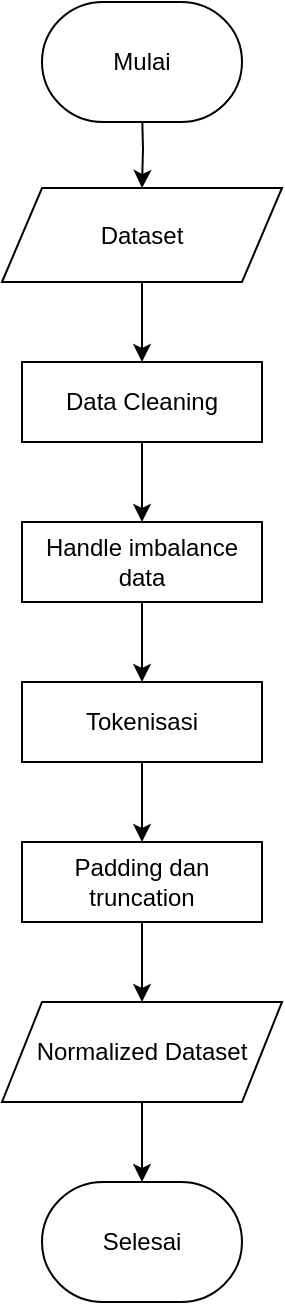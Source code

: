 <mxfile version="24.4.2" type="github">
  <diagram name="Page-1" id="6F5gO69ql-gFi3o_HPh0">
    <mxGraphModel dx="2163" dy="706" grid="1" gridSize="10" guides="1" tooltips="1" connect="1" arrows="1" fold="1" page="1" pageScale="1" pageWidth="850" pageHeight="1100" math="0" shadow="0">
      <root>
        <mxCell id="0" />
        <mxCell id="1" parent="0" />
        <mxCell id="WN4V7itdwWJBg9gGsL8r-30" style="edgeStyle=orthogonalEdgeStyle;rounded=0;orthogonalLoop=1;jettySize=auto;html=1;" edge="1" parent="1">
          <mxGeometry relative="1" as="geometry">
            <mxPoint x="-665" y="103" as="sourcePoint" />
            <mxPoint x="-665" y="143" as="targetPoint" />
          </mxGeometry>
        </mxCell>
        <mxCell id="WN4V7itdwWJBg9gGsL8r-2" value="Selesai" style="fixedSize=1;html=1;shape=mxgraph.flowchart.terminator;whiteSpace=wrap;" vertex="1" parent="1">
          <mxGeometry x="-715" y="640" width="100" height="60" as="geometry" />
        </mxCell>
        <mxCell id="WN4V7itdwWJBg9gGsL8r-36" style="edgeStyle=orthogonalEdgeStyle;rounded=0;orthogonalLoop=1;jettySize=auto;html=1;" edge="1" parent="1" source="WN4V7itdwWJBg9gGsL8r-3" target="WN4V7itdwWJBg9gGsL8r-4">
          <mxGeometry relative="1" as="geometry" />
        </mxCell>
        <mxCell id="WN4V7itdwWJBg9gGsL8r-3" value="Da&lt;span style=&quot;color: rgba(0, 0, 0, 0); font-family: monospace; font-size: 0px; text-align: start; text-wrap: nowrap;&quot;&gt;%3CmxGraphModel%3E%3Croot%3E%3CmxCell%20id%3D%220%22%2F%3E%3CmxCell%20id%3D%221%22%20parent%3D%220%22%2F%3E%3CmxCell%20id%3D%222%22%20value%3D%22Selesai%22%20style%3D%22fixedSize%3D1%3Bhtml%3D1%3Bshape%3Dmxgraph.flowchart.terminator%3BwhiteSpace%3Dwrap%3B%22%20vertex%3D%221%22%20parent%3D%221%22%3E%3CmxGeometry%20x%3D%22-333%22%20y%3D%22135.5%22%20width%3D%22110%22%20height%3D%2263%22%20as%3D%22geometry%22%2F%3E%3C%2FmxCell%3E%3C%2Froot%3E%3C%2FmxGraphModel%3E&lt;/span&gt;ta Cleaning" style="rounded=0;whiteSpace=wrap;html=1;" vertex="1" parent="1">
          <mxGeometry x="-725" y="230" width="120" height="40" as="geometry" />
        </mxCell>
        <mxCell id="WN4V7itdwWJBg9gGsL8r-37" style="edgeStyle=orthogonalEdgeStyle;rounded=0;orthogonalLoop=1;jettySize=auto;html=1;" edge="1" parent="1" source="WN4V7itdwWJBg9gGsL8r-4" target="WN4V7itdwWJBg9gGsL8r-5">
          <mxGeometry relative="1" as="geometry" />
        </mxCell>
        <mxCell id="WN4V7itdwWJBg9gGsL8r-4" value="Handle imbalance data" style="rounded=0;whiteSpace=wrap;html=1;" vertex="1" parent="1">
          <mxGeometry x="-725" y="310" width="120" height="40" as="geometry" />
        </mxCell>
        <mxCell id="WN4V7itdwWJBg9gGsL8r-38" style="edgeStyle=orthogonalEdgeStyle;rounded=0;orthogonalLoop=1;jettySize=auto;html=1;" edge="1" parent="1" source="WN4V7itdwWJBg9gGsL8r-5" target="WN4V7itdwWJBg9gGsL8r-6">
          <mxGeometry relative="1" as="geometry" />
        </mxCell>
        <mxCell id="WN4V7itdwWJBg9gGsL8r-5" value="Tokenisasi" style="rounded=0;whiteSpace=wrap;html=1;" vertex="1" parent="1">
          <mxGeometry x="-725" y="390" width="120" height="40" as="geometry" />
        </mxCell>
        <mxCell id="WN4V7itdwWJBg9gGsL8r-40" style="edgeStyle=orthogonalEdgeStyle;rounded=0;orthogonalLoop=1;jettySize=auto;html=1;" edge="1" parent="1" source="WN4V7itdwWJBg9gGsL8r-6" target="WN4V7itdwWJBg9gGsL8r-39">
          <mxGeometry relative="1" as="geometry" />
        </mxCell>
        <mxCell id="WN4V7itdwWJBg9gGsL8r-6" value="Padding dan truncation" style="rounded=0;whiteSpace=wrap;html=1;" vertex="1" parent="1">
          <mxGeometry x="-725" y="470" width="120" height="40" as="geometry" />
        </mxCell>
        <mxCell id="WN4V7itdwWJBg9gGsL8r-35" style="edgeStyle=orthogonalEdgeStyle;rounded=0;orthogonalLoop=1;jettySize=auto;html=1;entryX=0.5;entryY=0;entryDx=0;entryDy=0;" edge="1" parent="1" source="WN4V7itdwWJBg9gGsL8r-31" target="WN4V7itdwWJBg9gGsL8r-3">
          <mxGeometry relative="1" as="geometry" />
        </mxCell>
        <mxCell id="WN4V7itdwWJBg9gGsL8r-31" value="Dataset" style="shape=parallelogram;perimeter=parallelogramPerimeter;whiteSpace=wrap;html=1;fixedSize=1;" vertex="1" parent="1">
          <mxGeometry x="-735" y="143" width="140" height="47" as="geometry" />
        </mxCell>
        <mxCell id="WN4V7itdwWJBg9gGsL8r-34" value="Mulai" style="fixedSize=1;html=1;shape=mxgraph.flowchart.terminator;whiteSpace=wrap;" vertex="1" parent="1">
          <mxGeometry x="-715" y="50" width="100" height="60" as="geometry" />
        </mxCell>
        <mxCell id="WN4V7itdwWJBg9gGsL8r-39" value="Normalized Dataset" style="shape=parallelogram;perimeter=parallelogramPerimeter;whiteSpace=wrap;html=1;fixedSize=1;" vertex="1" parent="1">
          <mxGeometry x="-735" y="550" width="140" height="50" as="geometry" />
        </mxCell>
        <mxCell id="WN4V7itdwWJBg9gGsL8r-41" style="edgeStyle=orthogonalEdgeStyle;rounded=0;orthogonalLoop=1;jettySize=auto;html=1;entryX=0.5;entryY=0;entryDx=0;entryDy=0;entryPerimeter=0;" edge="1" parent="1" source="WN4V7itdwWJBg9gGsL8r-39" target="WN4V7itdwWJBg9gGsL8r-2">
          <mxGeometry relative="1" as="geometry" />
        </mxCell>
      </root>
    </mxGraphModel>
  </diagram>
</mxfile>
